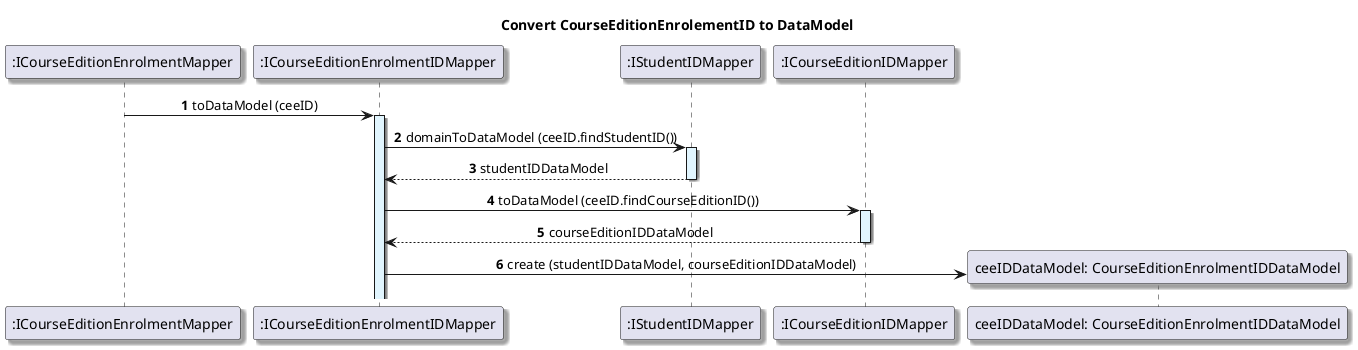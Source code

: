 @startuml

title Convert CourseEditionEnrolementID to DataModel

autonumber
skinparam {
  ActivityPadding 2
  ActivityMargin 2
  BoxPadding 2
}
skinparam defaultTextAlignment center
skinparam shadowing true

participant ":ICourseEditionEnrolmentMapper" as ceeMapper
participant ":ICourseEditionEnrolmentIDMapper" as ceeIDMapper

ceeMapper -> ceeIDMapper: toDataModel (ceeID)
activate ceeIDMapper #E1F5FE

'convert StudentID to DataModel

participant ":IStudentIDMapper" as stIDMapper

ceeIDMapper -> stIDMapper: domainToDataModel (ceeID.findStudentID())
activate stIDMapper #E1F5FE
stIDMapper --> ceeIDMapper: studentIDDataModel
deactivate stIDMapper

'convert CourseEdtionID to DataModel

participant ":ICourseEditionIDMapper" as ceIDMapper

ceeIDMapper -> ceIDMapper: toDataModel (ceeID.findCourseEditionID())
activate ceIDMapper #E1F5FE
ceIDMapper --> ceeIDMapper: courseEditionIDDataModel
deactivate ceIDMapper

' create CourseEditionEnrolmentID DataModel

create "ceeIDDataModel: CourseEditionEnrolmentIDDataModel"

ceeIDMapper -> "ceeIDDataModel: CourseEditionEnrolmentIDDataModel": create (studentIDDataModel, courseEditionIDDataModel)

@enduml